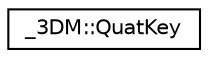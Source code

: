 digraph "Graphical Class Hierarchy"
{
 // INTERACTIVE_SVG=YES
 // LATEX_PDF_SIZE
  edge [fontname="Helvetica",fontsize="10",labelfontname="Helvetica",labelfontsize="10"];
  node [fontname="Helvetica",fontsize="10",shape=record];
  rankdir="LR";
  Node0 [label="_3DM::QuatKey",height=0.2,width=0.4,color="black", fillcolor="white", style="filled",URL="$d0/d15/struct__3_d_m_1_1_quat_key.html",tooltip=" "];
}
